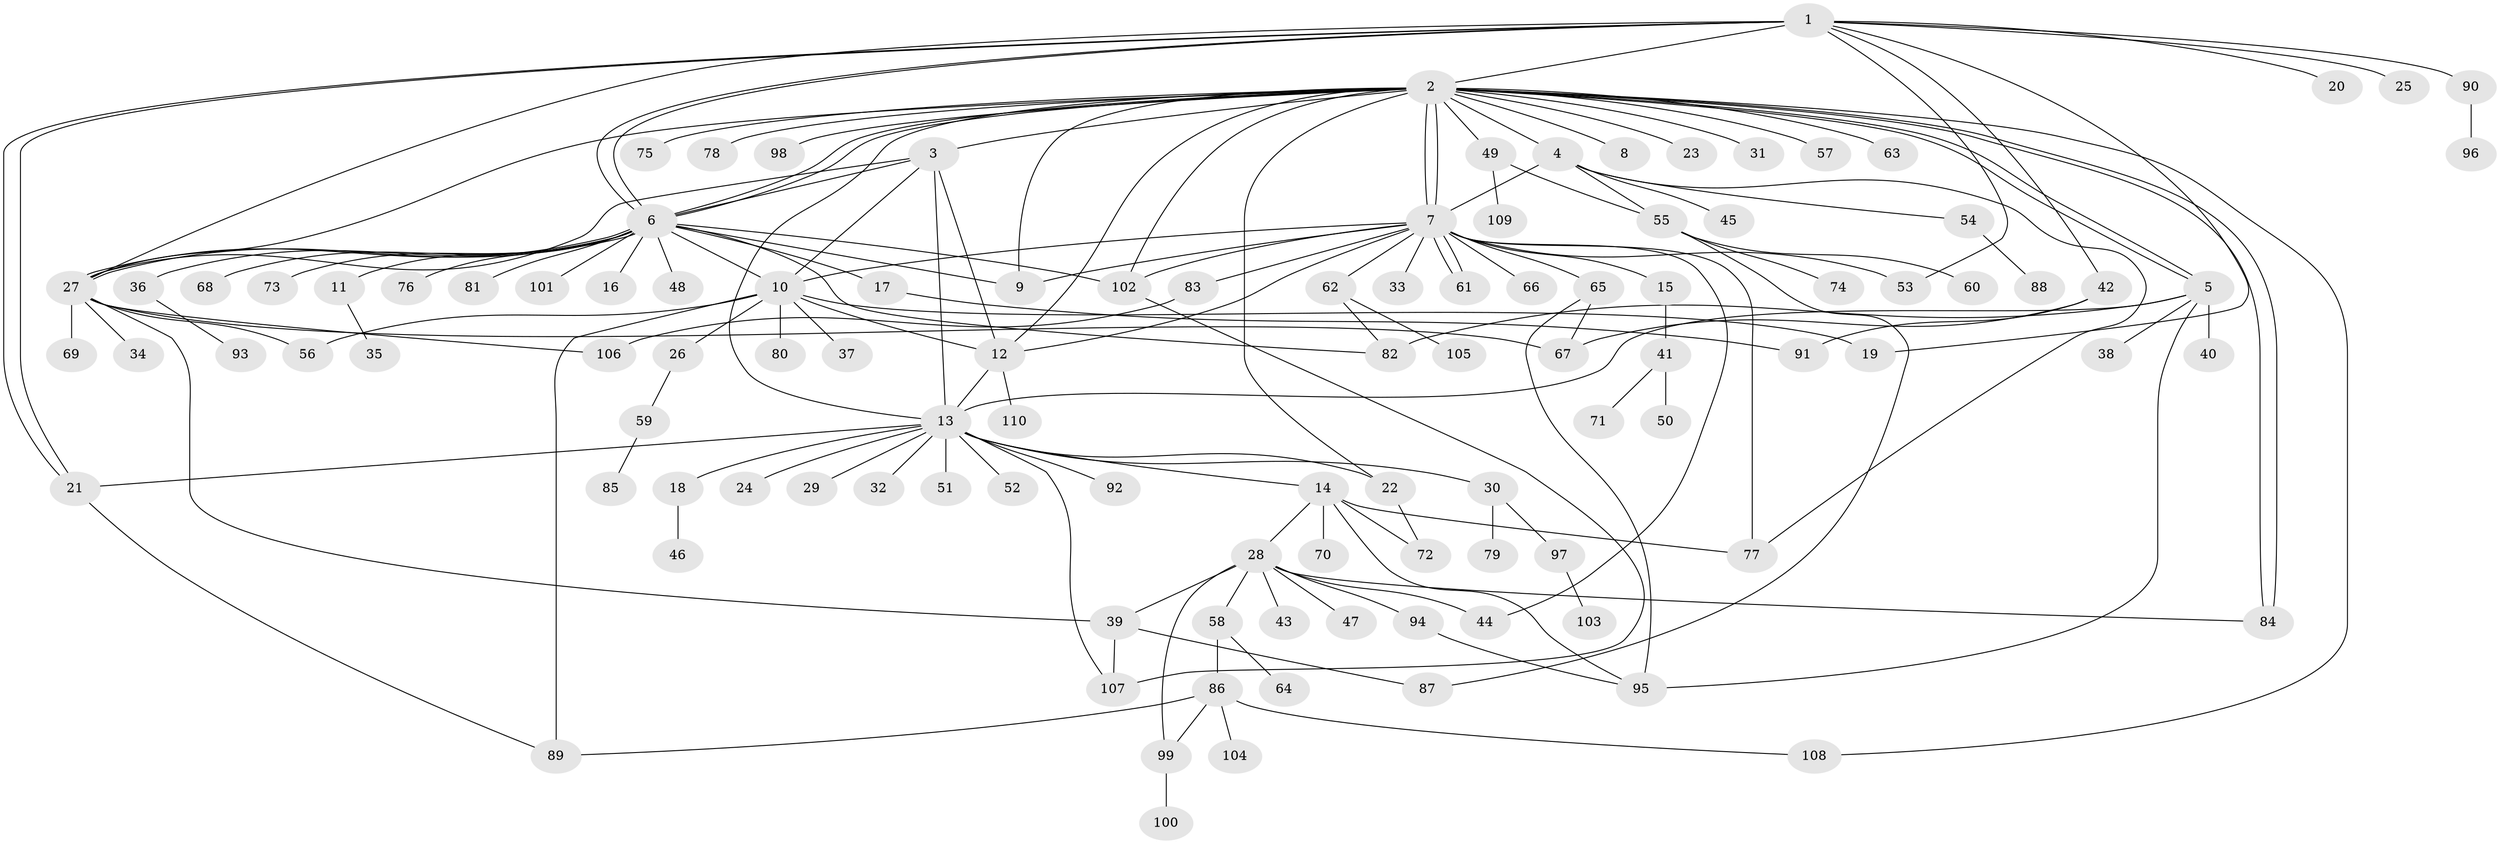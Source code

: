 // Generated by graph-tools (version 1.1) at 2025/47/03/09/25 04:47:16]
// undirected, 110 vertices, 163 edges
graph export_dot {
graph [start="1"]
  node [color=gray90,style=filled];
  1;
  2;
  3;
  4;
  5;
  6;
  7;
  8;
  9;
  10;
  11;
  12;
  13;
  14;
  15;
  16;
  17;
  18;
  19;
  20;
  21;
  22;
  23;
  24;
  25;
  26;
  27;
  28;
  29;
  30;
  31;
  32;
  33;
  34;
  35;
  36;
  37;
  38;
  39;
  40;
  41;
  42;
  43;
  44;
  45;
  46;
  47;
  48;
  49;
  50;
  51;
  52;
  53;
  54;
  55;
  56;
  57;
  58;
  59;
  60;
  61;
  62;
  63;
  64;
  65;
  66;
  67;
  68;
  69;
  70;
  71;
  72;
  73;
  74;
  75;
  76;
  77;
  78;
  79;
  80;
  81;
  82;
  83;
  84;
  85;
  86;
  87;
  88;
  89;
  90;
  91;
  92;
  93;
  94;
  95;
  96;
  97;
  98;
  99;
  100;
  101;
  102;
  103;
  104;
  105;
  106;
  107;
  108;
  109;
  110;
  1 -- 2;
  1 -- 6;
  1 -- 6;
  1 -- 19;
  1 -- 20;
  1 -- 21;
  1 -- 21;
  1 -- 25;
  1 -- 27;
  1 -- 42;
  1 -- 53;
  1 -- 90;
  2 -- 3;
  2 -- 4;
  2 -- 5;
  2 -- 5;
  2 -- 6;
  2 -- 6;
  2 -- 7;
  2 -- 7;
  2 -- 8;
  2 -- 9;
  2 -- 12;
  2 -- 13;
  2 -- 22;
  2 -- 23;
  2 -- 27;
  2 -- 31;
  2 -- 49;
  2 -- 57;
  2 -- 63;
  2 -- 75;
  2 -- 78;
  2 -- 84;
  2 -- 84;
  2 -- 98;
  2 -- 102;
  2 -- 108;
  3 -- 6;
  3 -- 10;
  3 -- 12;
  3 -- 13;
  3 -- 27;
  4 -- 7;
  4 -- 45;
  4 -- 54;
  4 -- 55;
  4 -- 77;
  5 -- 13;
  5 -- 38;
  5 -- 40;
  5 -- 82;
  5 -- 95;
  6 -- 9;
  6 -- 10;
  6 -- 11;
  6 -- 16;
  6 -- 17;
  6 -- 27;
  6 -- 27;
  6 -- 36;
  6 -- 48;
  6 -- 68;
  6 -- 73;
  6 -- 76;
  6 -- 81;
  6 -- 82;
  6 -- 101;
  6 -- 102;
  7 -- 9;
  7 -- 10;
  7 -- 12;
  7 -- 15;
  7 -- 33;
  7 -- 44;
  7 -- 53;
  7 -- 61;
  7 -- 61;
  7 -- 62;
  7 -- 65;
  7 -- 66;
  7 -- 77;
  7 -- 83;
  7 -- 102;
  10 -- 12;
  10 -- 19;
  10 -- 26;
  10 -- 37;
  10 -- 56;
  10 -- 80;
  10 -- 89;
  11 -- 35;
  12 -- 13;
  12 -- 110;
  13 -- 14;
  13 -- 18;
  13 -- 21;
  13 -- 22;
  13 -- 24;
  13 -- 29;
  13 -- 30;
  13 -- 32;
  13 -- 51;
  13 -- 52;
  13 -- 92;
  13 -- 107;
  14 -- 28;
  14 -- 70;
  14 -- 72;
  14 -- 77;
  14 -- 95;
  15 -- 41;
  17 -- 91;
  18 -- 46;
  21 -- 89;
  22 -- 72;
  26 -- 59;
  27 -- 34;
  27 -- 39;
  27 -- 56;
  27 -- 67;
  27 -- 69;
  27 -- 106;
  28 -- 39;
  28 -- 43;
  28 -- 44;
  28 -- 47;
  28 -- 58;
  28 -- 84;
  28 -- 94;
  28 -- 99;
  30 -- 79;
  30 -- 97;
  36 -- 93;
  39 -- 87;
  39 -- 107;
  41 -- 50;
  41 -- 71;
  42 -- 67;
  42 -- 91;
  49 -- 55;
  49 -- 109;
  54 -- 88;
  55 -- 60;
  55 -- 74;
  55 -- 87;
  58 -- 64;
  58 -- 86;
  59 -- 85;
  62 -- 82;
  62 -- 105;
  65 -- 67;
  65 -- 95;
  83 -- 106;
  86 -- 89;
  86 -- 99;
  86 -- 104;
  86 -- 108;
  90 -- 96;
  94 -- 95;
  97 -- 103;
  99 -- 100;
  102 -- 107;
}
